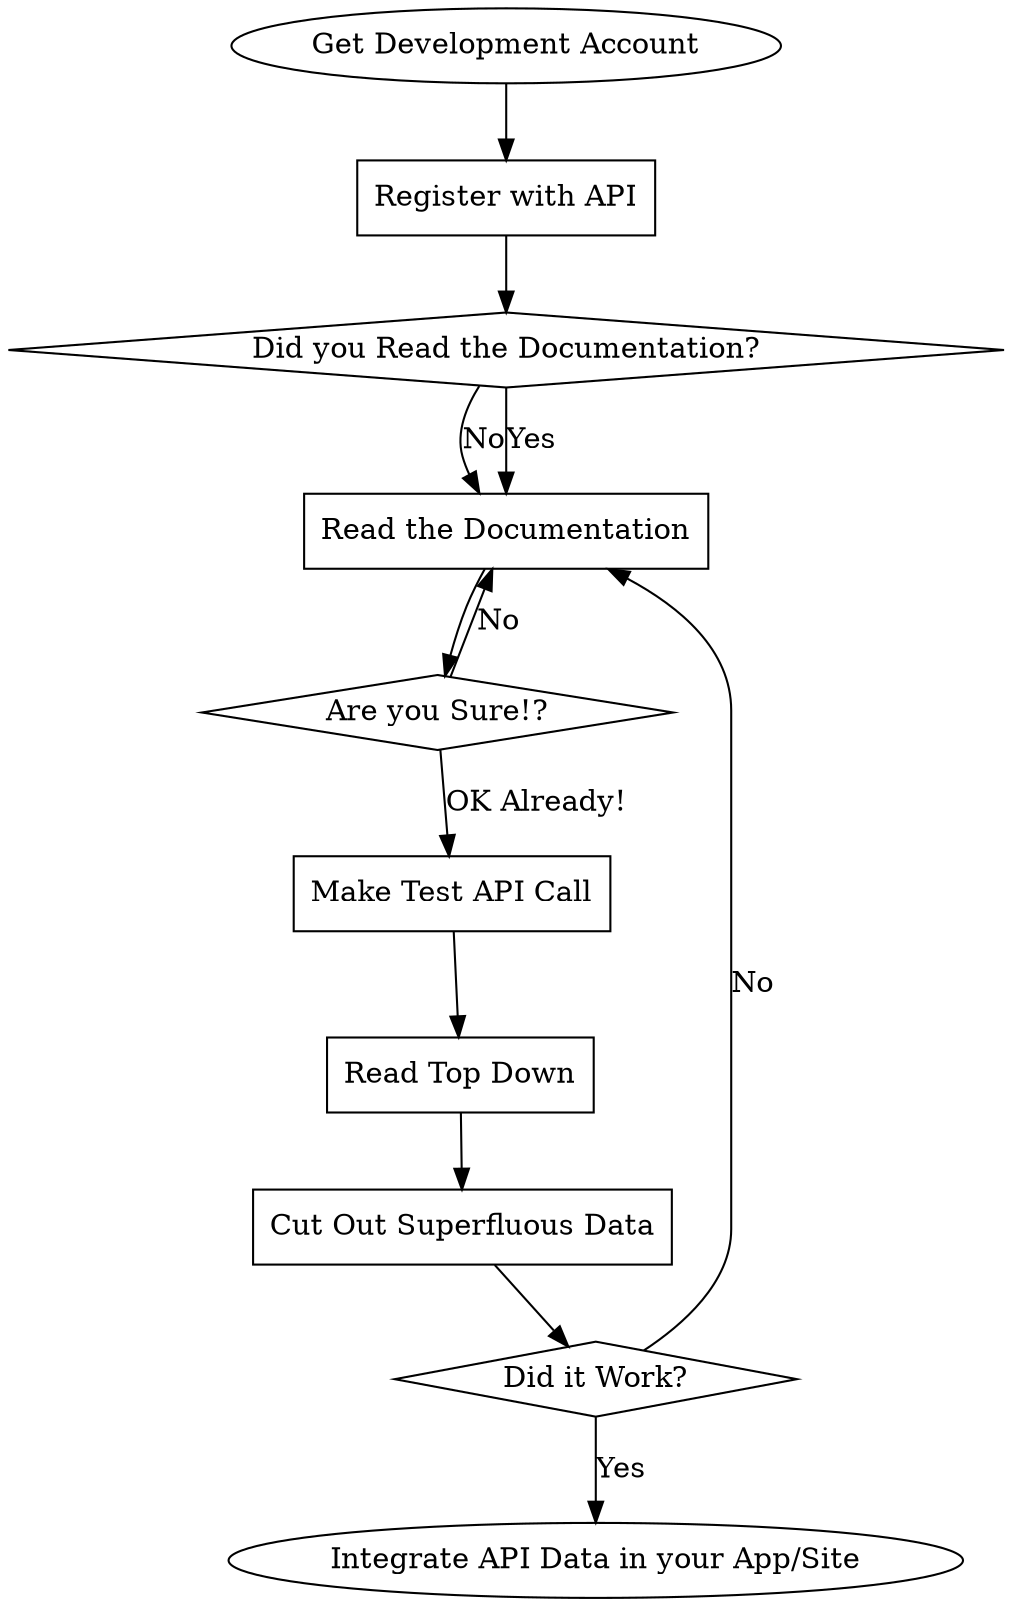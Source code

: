 digraph G
{
	"Register with API" [shape=box];
	"Did you Read the Documentation?" [shape=diamond];
	"Read the Documentation" [shape=box];
	"Are you Sure!?" [shape=diamond];
	"Make Test API Call" [shape=box];
	"Read Top Down" [shape=box];
	"Cut Out Superfluous Data" [shape=box];
	"Did it Work?" [shape=diamond];
	"Get Development Account" -> "Register with API";
	"Register with API" -> "Did you Read the Documentation?";
	"Did you Read the Documentation?" -> "Read the Documentation" [label="No"];
	"Did you Read the Documentation?" -> "Read the Documentation" [label="Yes"];
	"Read the Documentation" -> "Are you Sure!?";
	"Are you Sure!?" -> "Read the Documentation" [label="No"];
	"Are you Sure!?" -> "Make Test API Call" [label="OK Already!"];
	"Make Test API Call" -> "Read Top Down";
	"Read Top Down" -> "Cut Out Superfluous Data";
	"Cut Out Superfluous Data" -> "Did it Work?";
	"Did it Work?" -> "Read the Documentation" [label="No"];
	"Did it Work?" -> "Integrate API Data in your App/Site" [label="Yes"];
}
